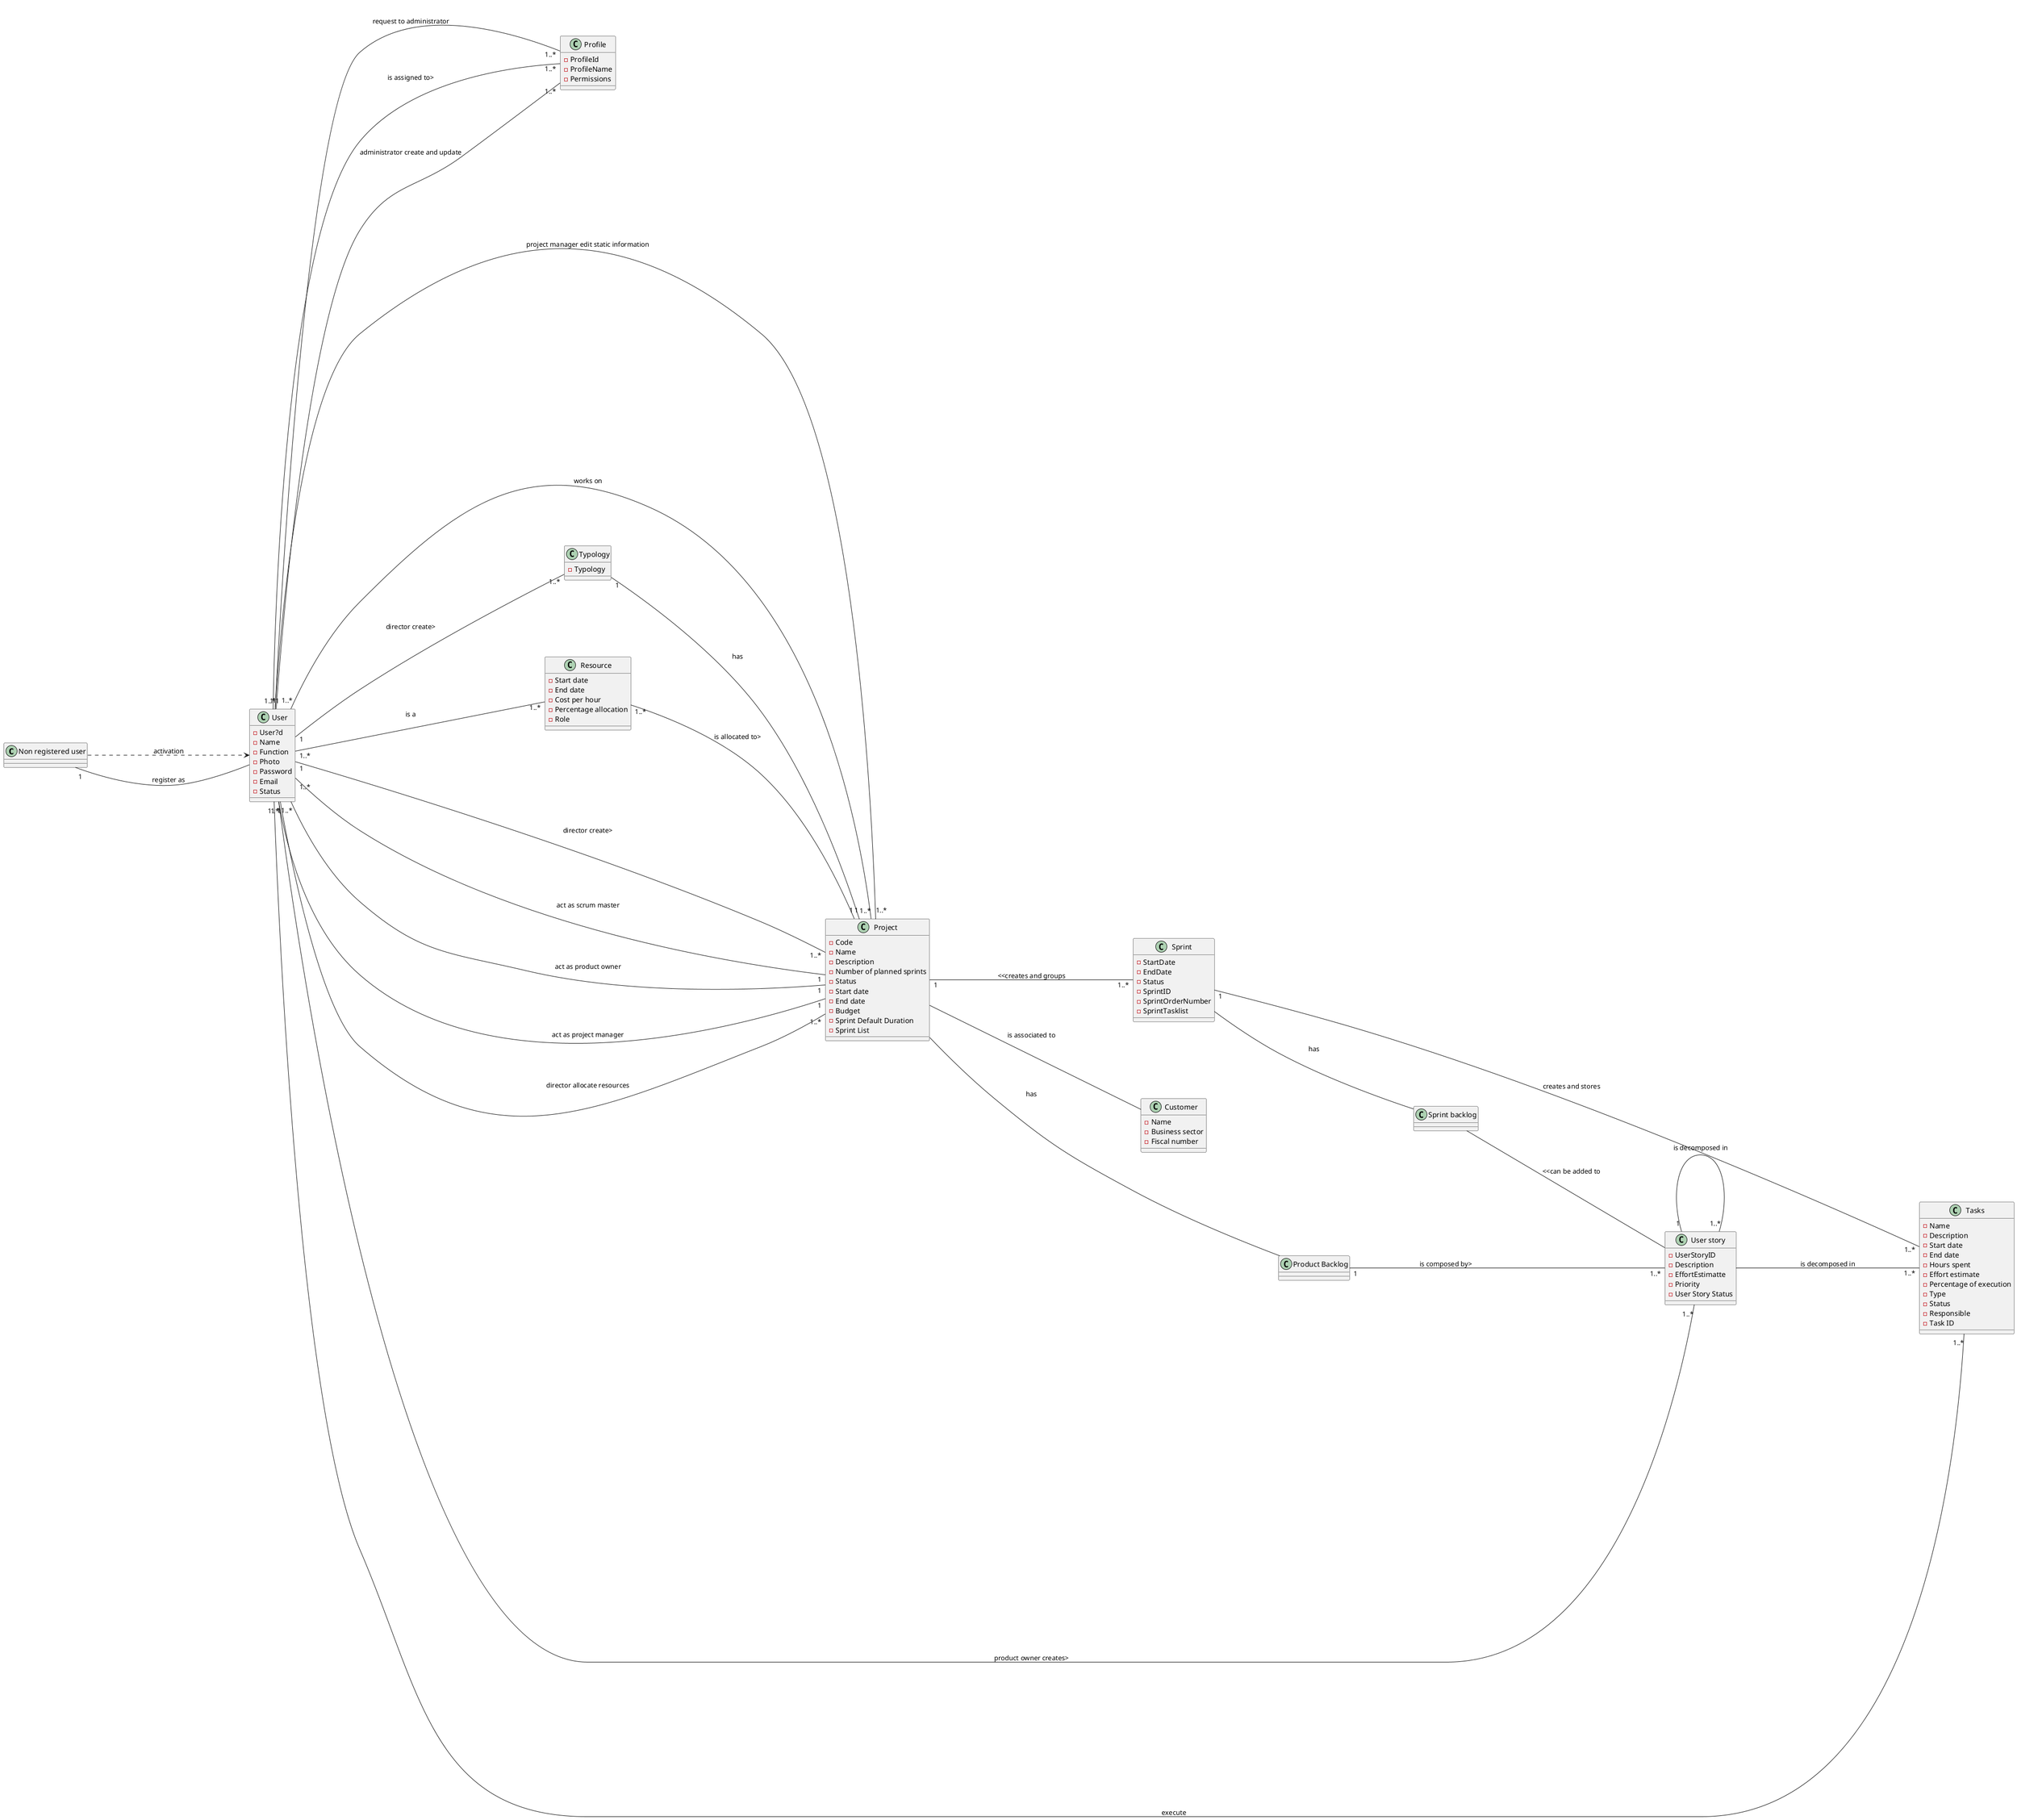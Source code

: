 @startuml
skinparam nodesep 150
skinparam ranksep 250

left to right direction
class "Non registered user"
class Profile {
	-ProfileId
	-ProfileName
	-Permissions
}

class User {
	-User?d
	-Name
	-Function
	-Photo
	-Password
	-Email
	-Status
}

class Tasks {
	-Name
	-Description
	-Start date
	-End date
	-Hours spent
	-Effort estimate
	-Percentage of execution
	-Type
	-Status
	-Responsible
	-Task ID
}

class Typology {
	-Typology
}

class Resource {
	-Start date
	-End date
	-Cost per hour
	-Percentage allocation
	-Role
}

class Sprint {
	-StartDate
	-EndDate
	-Status
	-SprintID
	-SprintOrderNumber
	-SprintTasklist
}

class Project {
	-Code
	-Name
	-Description
	-Number of planned sprints
	-Status
	-Start date
	-End date
	-Budget
	-Sprint Default Duration
	-Sprint List
}

class "Sprint backlog"
class "User story" {
	-UserStoryID
	-Description
	-EffortEstimatte
	-Priority
	-User Story Status
}

class "Product Backlog"
class Customer {
	-Name
	-Business sector
	-Fiscal number
}


Project "1" -- "1..*" Sprint : <<creates and groups
"User story" "1" -- "1..*" "User story" : is decomposed in
User "1" -- "1..*" "User story" : product owner creates>
"Sprint backlog" -- "User story" : <<can be added to
User "1" -- "1..*" Typology : director create>
Typology "1" -- "1" Project : has 
Sprint -- "Sprint backlog" : has
Sprint "1" -- "1..*" Tasks : creates and stores
"User story" -- "1..*" Tasks : is decomposed in
"Product Backlog" "1" -- "1..*" "User story" : is composed by>
Project -- "Product Backlog" : has
Project -- Customer : is associated to
User "1" -- "1..*" Project : director create>
User "1" -- "1..*" Profile : administrator create and update
"Non registered user" ..> User : activation
"Non registered user" "1" -- User : register as
User "1" -- "1..*" Profile : request to administrator 
User "1..*" -- "1" Project : act as scrum master
User "1..*" -- "1" Project : act as product owner
User "1..*" -- "1" Project : act as project manager
Resource "1..*" -- "1" Project : is allocated to>
User "1..*" -- "1..*" Resource : is a
User "1" -- "1..*" Profile : is assigned to>
User "1" -- "1..*" Project : director allocate resources
User "1..*" -- "1..*" Project : project manager edit static information
Tasks "1..*" -- "1" User : execute
Project "1..*" -- "1..*" User : works on
@enduml